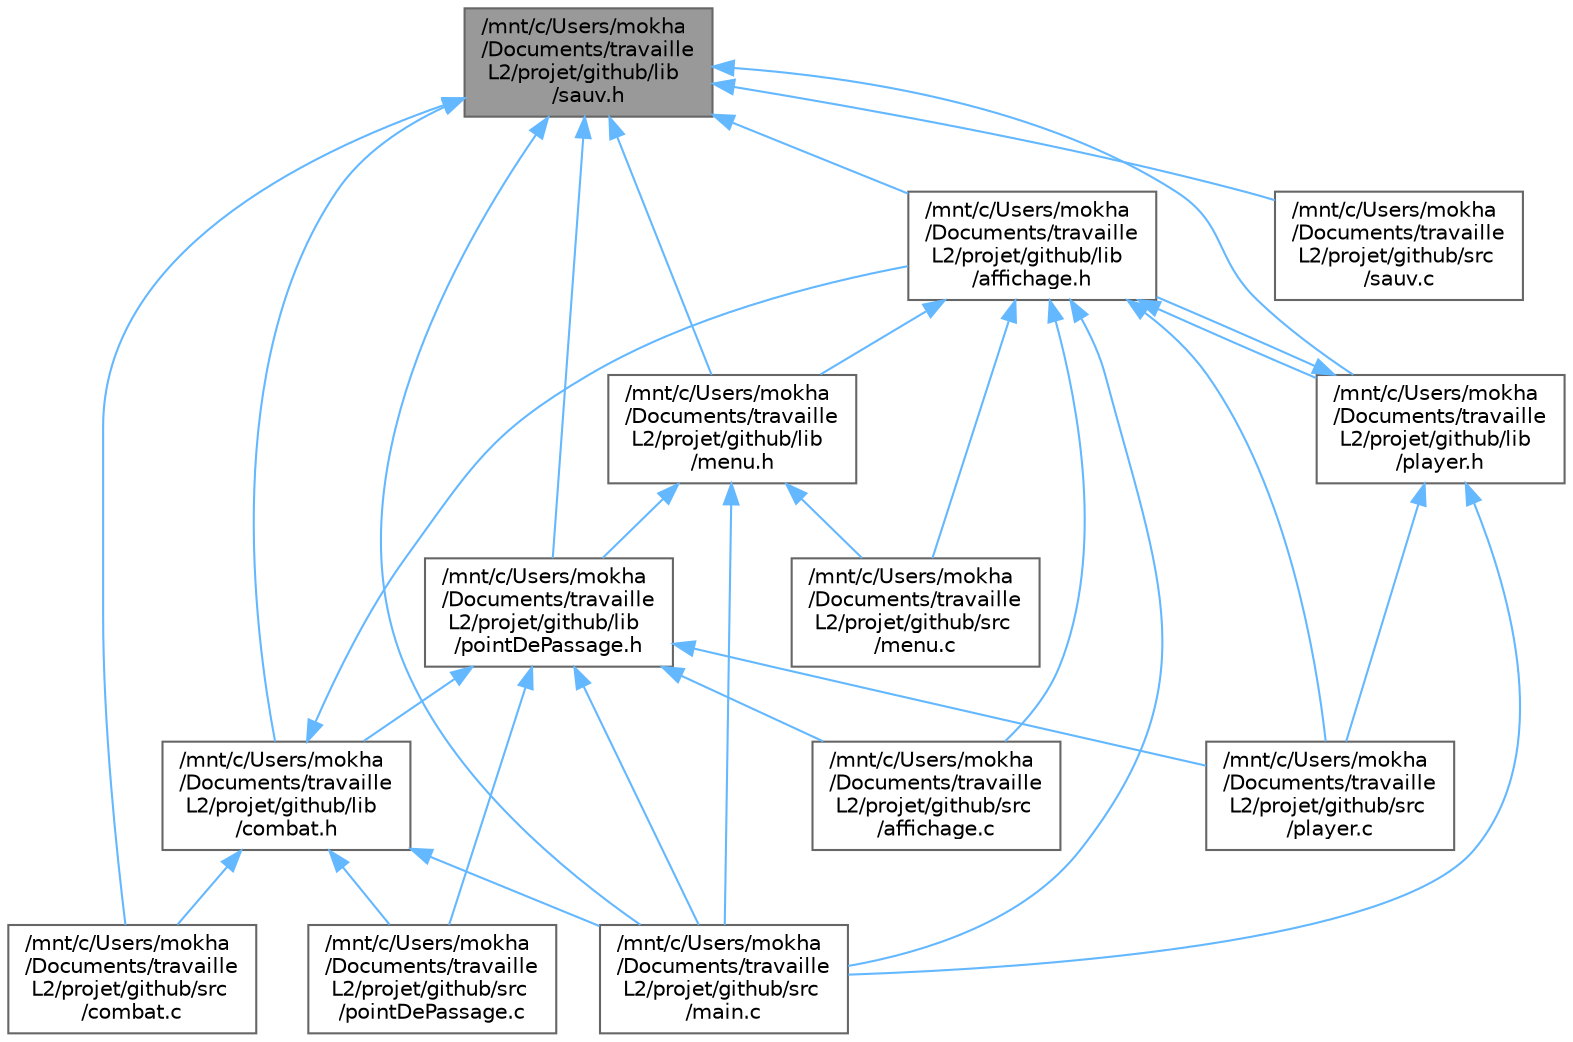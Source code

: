 digraph "/mnt/c/Users/mokha/Documents/travaille L2/projet/github/lib/sauv.h"
{
 // LATEX_PDF_SIZE
  bgcolor="transparent";
  edge [fontname=Helvetica,fontsize=10,labelfontname=Helvetica,labelfontsize=10];
  node [fontname=Helvetica,fontsize=10,shape=box,height=0.2,width=0.4];
  Node1 [id="Node000001",label="/mnt/c/Users/mokha\l/Documents/travaille\l L2/projet/github/lib\l/sauv.h",height=0.2,width=0.4,color="gray40", fillcolor="grey60", style="filled", fontcolor="black",tooltip="Gestion des sauvegardes et récupération des données du jeu."];
  Node1 -> Node2 [id="edge30_Node000001_Node000002",dir="back",color="steelblue1",style="solid",tooltip=" "];
  Node2 [id="Node000002",label="/mnt/c/Users/mokha\l/Documents/travaille\l L2/projet/github/lib\l/affichage.h",height=0.2,width=0.4,color="grey40", fillcolor="white", style="filled",URL="$affichage_8h.html",tooltip="Fichier d'en-tête pour la gestion de l'affichage dans le jeu."];
  Node2 -> Node3 [id="edge31_Node000002_Node000003",dir="back",color="steelblue1",style="solid",tooltip=" "];
  Node3 [id="Node000003",label="/mnt/c/Users/mokha\l/Documents/travaille\l L2/projet/github/lib\l/menu.h",height=0.2,width=0.4,color="grey40", fillcolor="white", style="filled",URL="$menu_8h.html",tooltip="Gestion des menus et des interfaces utilisateur."];
  Node3 -> Node4 [id="edge32_Node000003_Node000004",dir="back",color="steelblue1",style="solid",tooltip=" "];
  Node4 [id="Node000004",label="/mnt/c/Users/mokha\l/Documents/travaille\l L2/projet/github/lib\l/pointDePassage.h",height=0.2,width=0.4,color="grey40", fillcolor="white", style="filled",URL="$pointDePassage_8h.html",tooltip="Gestion des points de passage et événements du jeu."];
  Node4 -> Node5 [id="edge33_Node000004_Node000005",dir="back",color="steelblue1",style="solid",tooltip=" "];
  Node5 [id="Node000005",label="/mnt/c/Users/mokha\l/Documents/travaille\l L2/projet/github/lib\l/combat.h",height=0.2,width=0.4,color="grey40", fillcolor="white", style="filled",URL="$combat_8h.html",tooltip="Gestion des combats dans le jeu."];
  Node5 -> Node2 [id="edge34_Node000005_Node000002",dir="back",color="steelblue1",style="solid",tooltip=" "];
  Node5 -> Node6 [id="edge35_Node000005_Node000006",dir="back",color="steelblue1",style="solid",tooltip=" "];
  Node6 [id="Node000006",label="/mnt/c/Users/mokha\l/Documents/travaille\l L2/projet/github/src\l/combat.c",height=0.2,width=0.4,color="grey40", fillcolor="white", style="filled",URL="$combat_8c.html",tooltip="fichier contenant la fonctions de combat"];
  Node5 -> Node7 [id="edge36_Node000005_Node000007",dir="back",color="steelblue1",style="solid",tooltip=" "];
  Node7 [id="Node000007",label="/mnt/c/Users/mokha\l/Documents/travaille\l L2/projet/github/src\l/main.c",height=0.2,width=0.4,color="grey40", fillcolor="white", style="filled",URL="$main_8c.html",tooltip="fichier contenant la fonctions principale"];
  Node5 -> Node8 [id="edge37_Node000005_Node000008",dir="back",color="steelblue1",style="solid",tooltip=" "];
  Node8 [id="Node000008",label="/mnt/c/Users/mokha\l/Documents/travaille\l L2/projet/github/src\l/pointDePassage.c",height=0.2,width=0.4,color="grey40", fillcolor="white", style="filled",URL="$pointDePassage_8c.html",tooltip="Fichier contenant les fonctions de gestion des points de passage, de soin des Mechas,..."];
  Node4 -> Node9 [id="edge38_Node000004_Node000009",dir="back",color="steelblue1",style="solid",tooltip=" "];
  Node9 [id="Node000009",label="/mnt/c/Users/mokha\l/Documents/travaille\l L2/projet/github/src\l/affichage.c",height=0.2,width=0.4,color="grey40", fillcolor="white", style="filled",URL="$affichage_8c.html",tooltip="fichier contenant la fonctions d'affichage utilisant la librérie de SDL"];
  Node4 -> Node7 [id="edge39_Node000004_Node000007",dir="back",color="steelblue1",style="solid",tooltip=" "];
  Node4 -> Node10 [id="edge40_Node000004_Node000010",dir="back",color="steelblue1",style="solid",tooltip=" "];
  Node10 [id="Node000010",label="/mnt/c/Users/mokha\l/Documents/travaille\l L2/projet/github/src\l/player.c",height=0.2,width=0.4,color="grey40", fillcolor="white", style="filled",URL="$player_8c.html",tooltip="fichier contenant les fonctions de déplacement"];
  Node4 -> Node8 [id="edge41_Node000004_Node000008",dir="back",color="steelblue1",style="solid",tooltip=" "];
  Node3 -> Node7 [id="edge42_Node000003_Node000007",dir="back",color="steelblue1",style="solid",tooltip=" "];
  Node3 -> Node11 [id="edge43_Node000003_Node000011",dir="back",color="steelblue1",style="solid",tooltip=" "];
  Node11 [id="Node000011",label="/mnt/c/Users/mokha\l/Documents/travaille\l L2/projet/github/src\l/menu.c",height=0.2,width=0.4,color="grey40", fillcolor="white", style="filled",URL="$menu_8c.html",tooltip="Fichier contenant les fonctions liées à l'affichage et la gestion du menu principal et des sous-menus..."];
  Node2 -> Node12 [id="edge44_Node000002_Node000012",dir="back",color="steelblue1",style="solid",tooltip=" "];
  Node12 [id="Node000012",label="/mnt/c/Users/mokha\l/Documents/travaille\l L2/projet/github/lib\l/player.h",height=0.2,width=0.4,color="grey40", fillcolor="white", style="filled",URL="$player_8h.html",tooltip="Gestion du joueur dans le jeu."];
  Node12 -> Node2 [id="edge45_Node000012_Node000002",dir="back",color="steelblue1",style="solid",tooltip=" "];
  Node12 -> Node7 [id="edge46_Node000012_Node000007",dir="back",color="steelblue1",style="solid",tooltip=" "];
  Node12 -> Node10 [id="edge47_Node000012_Node000010",dir="back",color="steelblue1",style="solid",tooltip=" "];
  Node2 -> Node9 [id="edge48_Node000002_Node000009",dir="back",color="steelblue1",style="solid",tooltip=" "];
  Node2 -> Node7 [id="edge49_Node000002_Node000007",dir="back",color="steelblue1",style="solid",tooltip=" "];
  Node2 -> Node11 [id="edge50_Node000002_Node000011",dir="back",color="steelblue1",style="solid",tooltip=" "];
  Node2 -> Node10 [id="edge51_Node000002_Node000010",dir="back",color="steelblue1",style="solid",tooltip=" "];
  Node1 -> Node5 [id="edge52_Node000001_Node000005",dir="back",color="steelblue1",style="solid",tooltip=" "];
  Node1 -> Node3 [id="edge53_Node000001_Node000003",dir="back",color="steelblue1",style="solid",tooltip=" "];
  Node1 -> Node12 [id="edge54_Node000001_Node000012",dir="back",color="steelblue1",style="solid",tooltip=" "];
  Node1 -> Node4 [id="edge55_Node000001_Node000004",dir="back",color="steelblue1",style="solid",tooltip=" "];
  Node1 -> Node6 [id="edge56_Node000001_Node000006",dir="back",color="steelblue1",style="solid",tooltip=" "];
  Node1 -> Node7 [id="edge57_Node000001_Node000007",dir="back",color="steelblue1",style="solid",tooltip=" "];
  Node1 -> Node13 [id="edge58_Node000001_Node000013",dir="back",color="steelblue1",style="solid",tooltip=" "];
  Node13 [id="Node000013",label="/mnt/c/Users/mokha\l/Documents/travaille\l L2/projet/github/src\l/sauv.c",height=0.2,width=0.4,color="grey40", fillcolor="white", style="filled",URL="$sauv_8c.html",tooltip="fichier contenant les fonctions de sauvegarde et récupération"];
}
